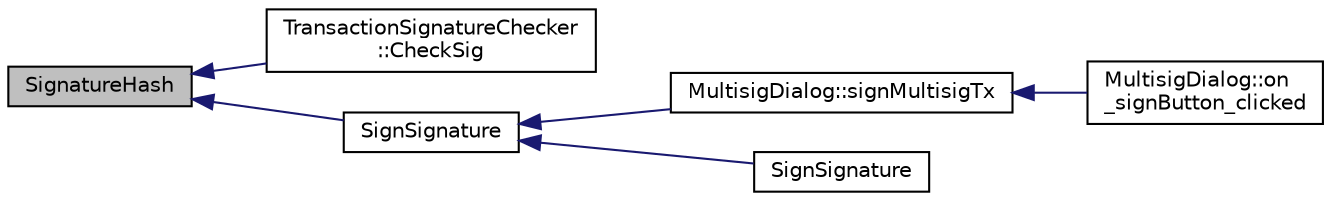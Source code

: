 digraph "SignatureHash"
{
  edge [fontname="Helvetica",fontsize="10",labelfontname="Helvetica",labelfontsize="10"];
  node [fontname="Helvetica",fontsize="10",shape=record];
  rankdir="LR";
  Node17 [label="SignatureHash",height=0.2,width=0.4,color="black", fillcolor="grey75", style="filled", fontcolor="black"];
  Node17 -> Node18 [dir="back",color="midnightblue",fontsize="10",style="solid",fontname="Helvetica"];
  Node18 [label="TransactionSignatureChecker\l::CheckSig",height=0.2,width=0.4,color="black", fillcolor="white", style="filled",URL="$class_transaction_signature_checker.html#a4c1b0660671ef71492259d2a522140dc"];
  Node17 -> Node19 [dir="back",color="midnightblue",fontsize="10",style="solid",fontname="Helvetica"];
  Node19 [label="SignSignature",height=0.2,width=0.4,color="black", fillcolor="white", style="filled",URL="$sign_8h.html#a3b014c5c7c258e53d1e933017025beeb"];
  Node19 -> Node20 [dir="back",color="midnightblue",fontsize="10",style="solid",fontname="Helvetica"];
  Node20 [label="MultisigDialog::signMultisigTx",height=0.2,width=0.4,color="black", fillcolor="white", style="filled",URL="$class_multisig_dialog.html#accd639f522281361bdf409e88909eb98"];
  Node20 -> Node21 [dir="back",color="midnightblue",fontsize="10",style="solid",fontname="Helvetica"];
  Node21 [label="MultisigDialog::on\l_signButton_clicked",height=0.2,width=0.4,color="black", fillcolor="white", style="filled",URL="$class_multisig_dialog.html#a5fdc6c2578e0f4e2f7900a3723d223ae"];
  Node19 -> Node22 [dir="back",color="midnightblue",fontsize="10",style="solid",fontname="Helvetica"];
  Node22 [label="SignSignature",height=0.2,width=0.4,color="black", fillcolor="white", style="filled",URL="$sign_8h.html#aa6f2e97f4c070155f2fbcbe95c25c6ff"];
}
